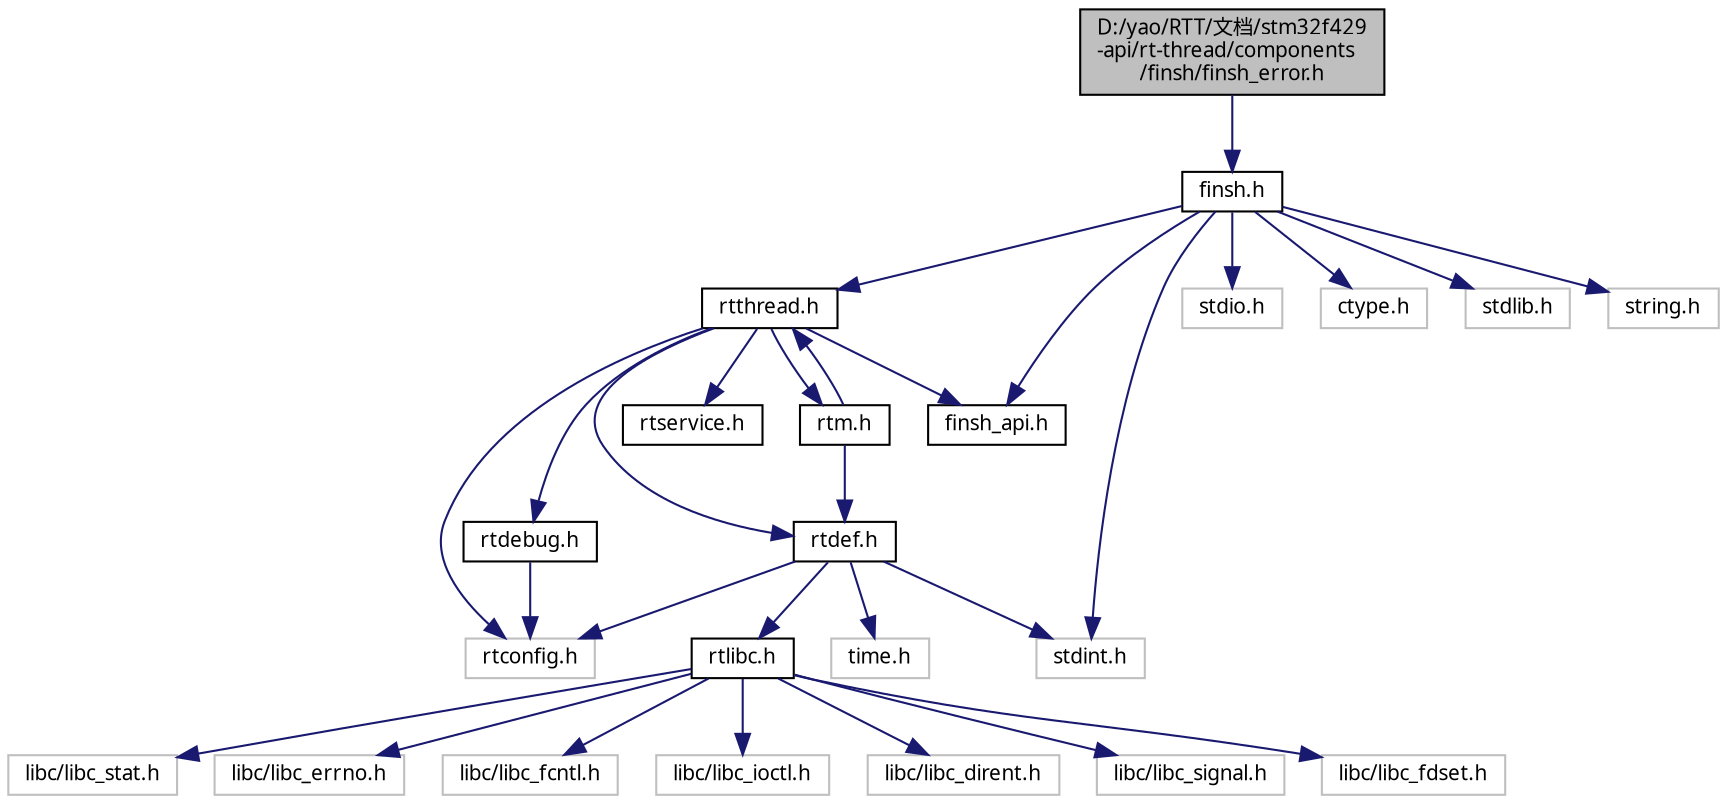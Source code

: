 digraph "D:/yao/RTT/文档/stm32f429-api/rt-thread/components/finsh/finsh_error.h"
{
  edge [fontname="FreeSans.ttf",fontsize="10",labelfontname="FreeSans.ttf",labelfontsize="10"];
  node [fontname="FreeSans.ttf",fontsize="10",shape=record];
  Node1 [label="D:/yao/RTT/文档/stm32f429\l-api/rt-thread/components\l/finsh/finsh_error.h",height=0.2,width=0.4,color="black", fillcolor="grey75", style="filled", fontcolor="black"];
  Node1 -> Node2 [color="midnightblue",fontsize="10",style="solid",fontname="FreeSans.ttf"];
  Node2 [label="finsh.h",height=0.2,width=0.4,color="black", fillcolor="white", style="filled",URL="$components_2finsh_2finsh_8h.html"];
  Node2 -> Node3 [color="midnightblue",fontsize="10",style="solid",fontname="FreeSans.ttf"];
  Node3 [label="rtthread.h",height=0.2,width=0.4,color="black", fillcolor="white", style="filled",URL="$rtthread_8h.html"];
  Node3 -> Node4 [color="midnightblue",fontsize="10",style="solid",fontname="FreeSans.ttf"];
  Node4 [label="rtconfig.h",height=0.2,width=0.4,color="grey75", fillcolor="white", style="filled"];
  Node3 -> Node5 [color="midnightblue",fontsize="10",style="solid",fontname="FreeSans.ttf"];
  Node5 [label="rtdebug.h",height=0.2,width=0.4,color="black", fillcolor="white", style="filled",URL="$rtdebug_8h.html"];
  Node5 -> Node4 [color="midnightblue",fontsize="10",style="solid",fontname="FreeSans.ttf"];
  Node3 -> Node6 [color="midnightblue",fontsize="10",style="solid",fontname="FreeSans.ttf"];
  Node6 [label="rtdef.h",height=0.2,width=0.4,color="black", fillcolor="white", style="filled",URL="$rtdef_8h.html"];
  Node6 -> Node4 [color="midnightblue",fontsize="10",style="solid",fontname="FreeSans.ttf"];
  Node6 -> Node7 [color="midnightblue",fontsize="10",style="solid",fontname="FreeSans.ttf"];
  Node7 [label="rtlibc.h",height=0.2,width=0.4,color="black", fillcolor="white", style="filled",URL="$rtlibc_8h.html"];
  Node7 -> Node8 [color="midnightblue",fontsize="10",style="solid",fontname="FreeSans.ttf"];
  Node8 [label="libc/libc_stat.h",height=0.2,width=0.4,color="grey75", fillcolor="white", style="filled"];
  Node7 -> Node9 [color="midnightblue",fontsize="10",style="solid",fontname="FreeSans.ttf"];
  Node9 [label="libc/libc_errno.h",height=0.2,width=0.4,color="grey75", fillcolor="white", style="filled"];
  Node7 -> Node10 [color="midnightblue",fontsize="10",style="solid",fontname="FreeSans.ttf"];
  Node10 [label="libc/libc_fcntl.h",height=0.2,width=0.4,color="grey75", fillcolor="white", style="filled"];
  Node7 -> Node11 [color="midnightblue",fontsize="10",style="solid",fontname="FreeSans.ttf"];
  Node11 [label="libc/libc_ioctl.h",height=0.2,width=0.4,color="grey75", fillcolor="white", style="filled"];
  Node7 -> Node12 [color="midnightblue",fontsize="10",style="solid",fontname="FreeSans.ttf"];
  Node12 [label="libc/libc_dirent.h",height=0.2,width=0.4,color="grey75", fillcolor="white", style="filled"];
  Node7 -> Node13 [color="midnightblue",fontsize="10",style="solid",fontname="FreeSans.ttf"];
  Node13 [label="libc/libc_signal.h",height=0.2,width=0.4,color="grey75", fillcolor="white", style="filled"];
  Node7 -> Node14 [color="midnightblue",fontsize="10",style="solid",fontname="FreeSans.ttf"];
  Node14 [label="libc/libc_fdset.h",height=0.2,width=0.4,color="grey75", fillcolor="white", style="filled"];
  Node6 -> Node15 [color="midnightblue",fontsize="10",style="solid",fontname="FreeSans.ttf"];
  Node15 [label="stdint.h",height=0.2,width=0.4,color="grey75", fillcolor="white", style="filled"];
  Node6 -> Node16 [color="midnightblue",fontsize="10",style="solid",fontname="FreeSans.ttf"];
  Node16 [label="time.h",height=0.2,width=0.4,color="grey75", fillcolor="white", style="filled"];
  Node3 -> Node17 [color="midnightblue",fontsize="10",style="solid",fontname="FreeSans.ttf"];
  Node17 [label="rtservice.h",height=0.2,width=0.4,color="black", fillcolor="white", style="filled",URL="$rtservice_8h.html"];
  Node3 -> Node18 [color="midnightblue",fontsize="10",style="solid",fontname="FreeSans.ttf"];
  Node18 [label="rtm.h",height=0.2,width=0.4,color="black", fillcolor="white", style="filled",URL="$rtm_8h.html"];
  Node18 -> Node6 [color="midnightblue",fontsize="10",style="solid",fontname="FreeSans.ttf"];
  Node18 -> Node3 [color="midnightblue",fontsize="10",style="solid",fontname="FreeSans.ttf"];
  Node3 -> Node19 [color="midnightblue",fontsize="10",style="solid",fontname="FreeSans.ttf"];
  Node19 [label="finsh_api.h",height=0.2,width=0.4,color="black", fillcolor="white", style="filled",URL="$finsh__api_8h.html"];
  Node2 -> Node19 [color="midnightblue",fontsize="10",style="solid",fontname="FreeSans.ttf"];
  Node2 -> Node20 [color="midnightblue",fontsize="10",style="solid",fontname="FreeSans.ttf"];
  Node20 [label="stdio.h",height=0.2,width=0.4,color="grey75", fillcolor="white", style="filled"];
  Node2 -> Node21 [color="midnightblue",fontsize="10",style="solid",fontname="FreeSans.ttf"];
  Node21 [label="ctype.h",height=0.2,width=0.4,color="grey75", fillcolor="white", style="filled"];
  Node2 -> Node22 [color="midnightblue",fontsize="10",style="solid",fontname="FreeSans.ttf"];
  Node22 [label="stdlib.h",height=0.2,width=0.4,color="grey75", fillcolor="white", style="filled"];
  Node2 -> Node15 [color="midnightblue",fontsize="10",style="solid",fontname="FreeSans.ttf"];
  Node2 -> Node23 [color="midnightblue",fontsize="10",style="solid",fontname="FreeSans.ttf"];
  Node23 [label="string.h",height=0.2,width=0.4,color="grey75", fillcolor="white", style="filled"];
}
